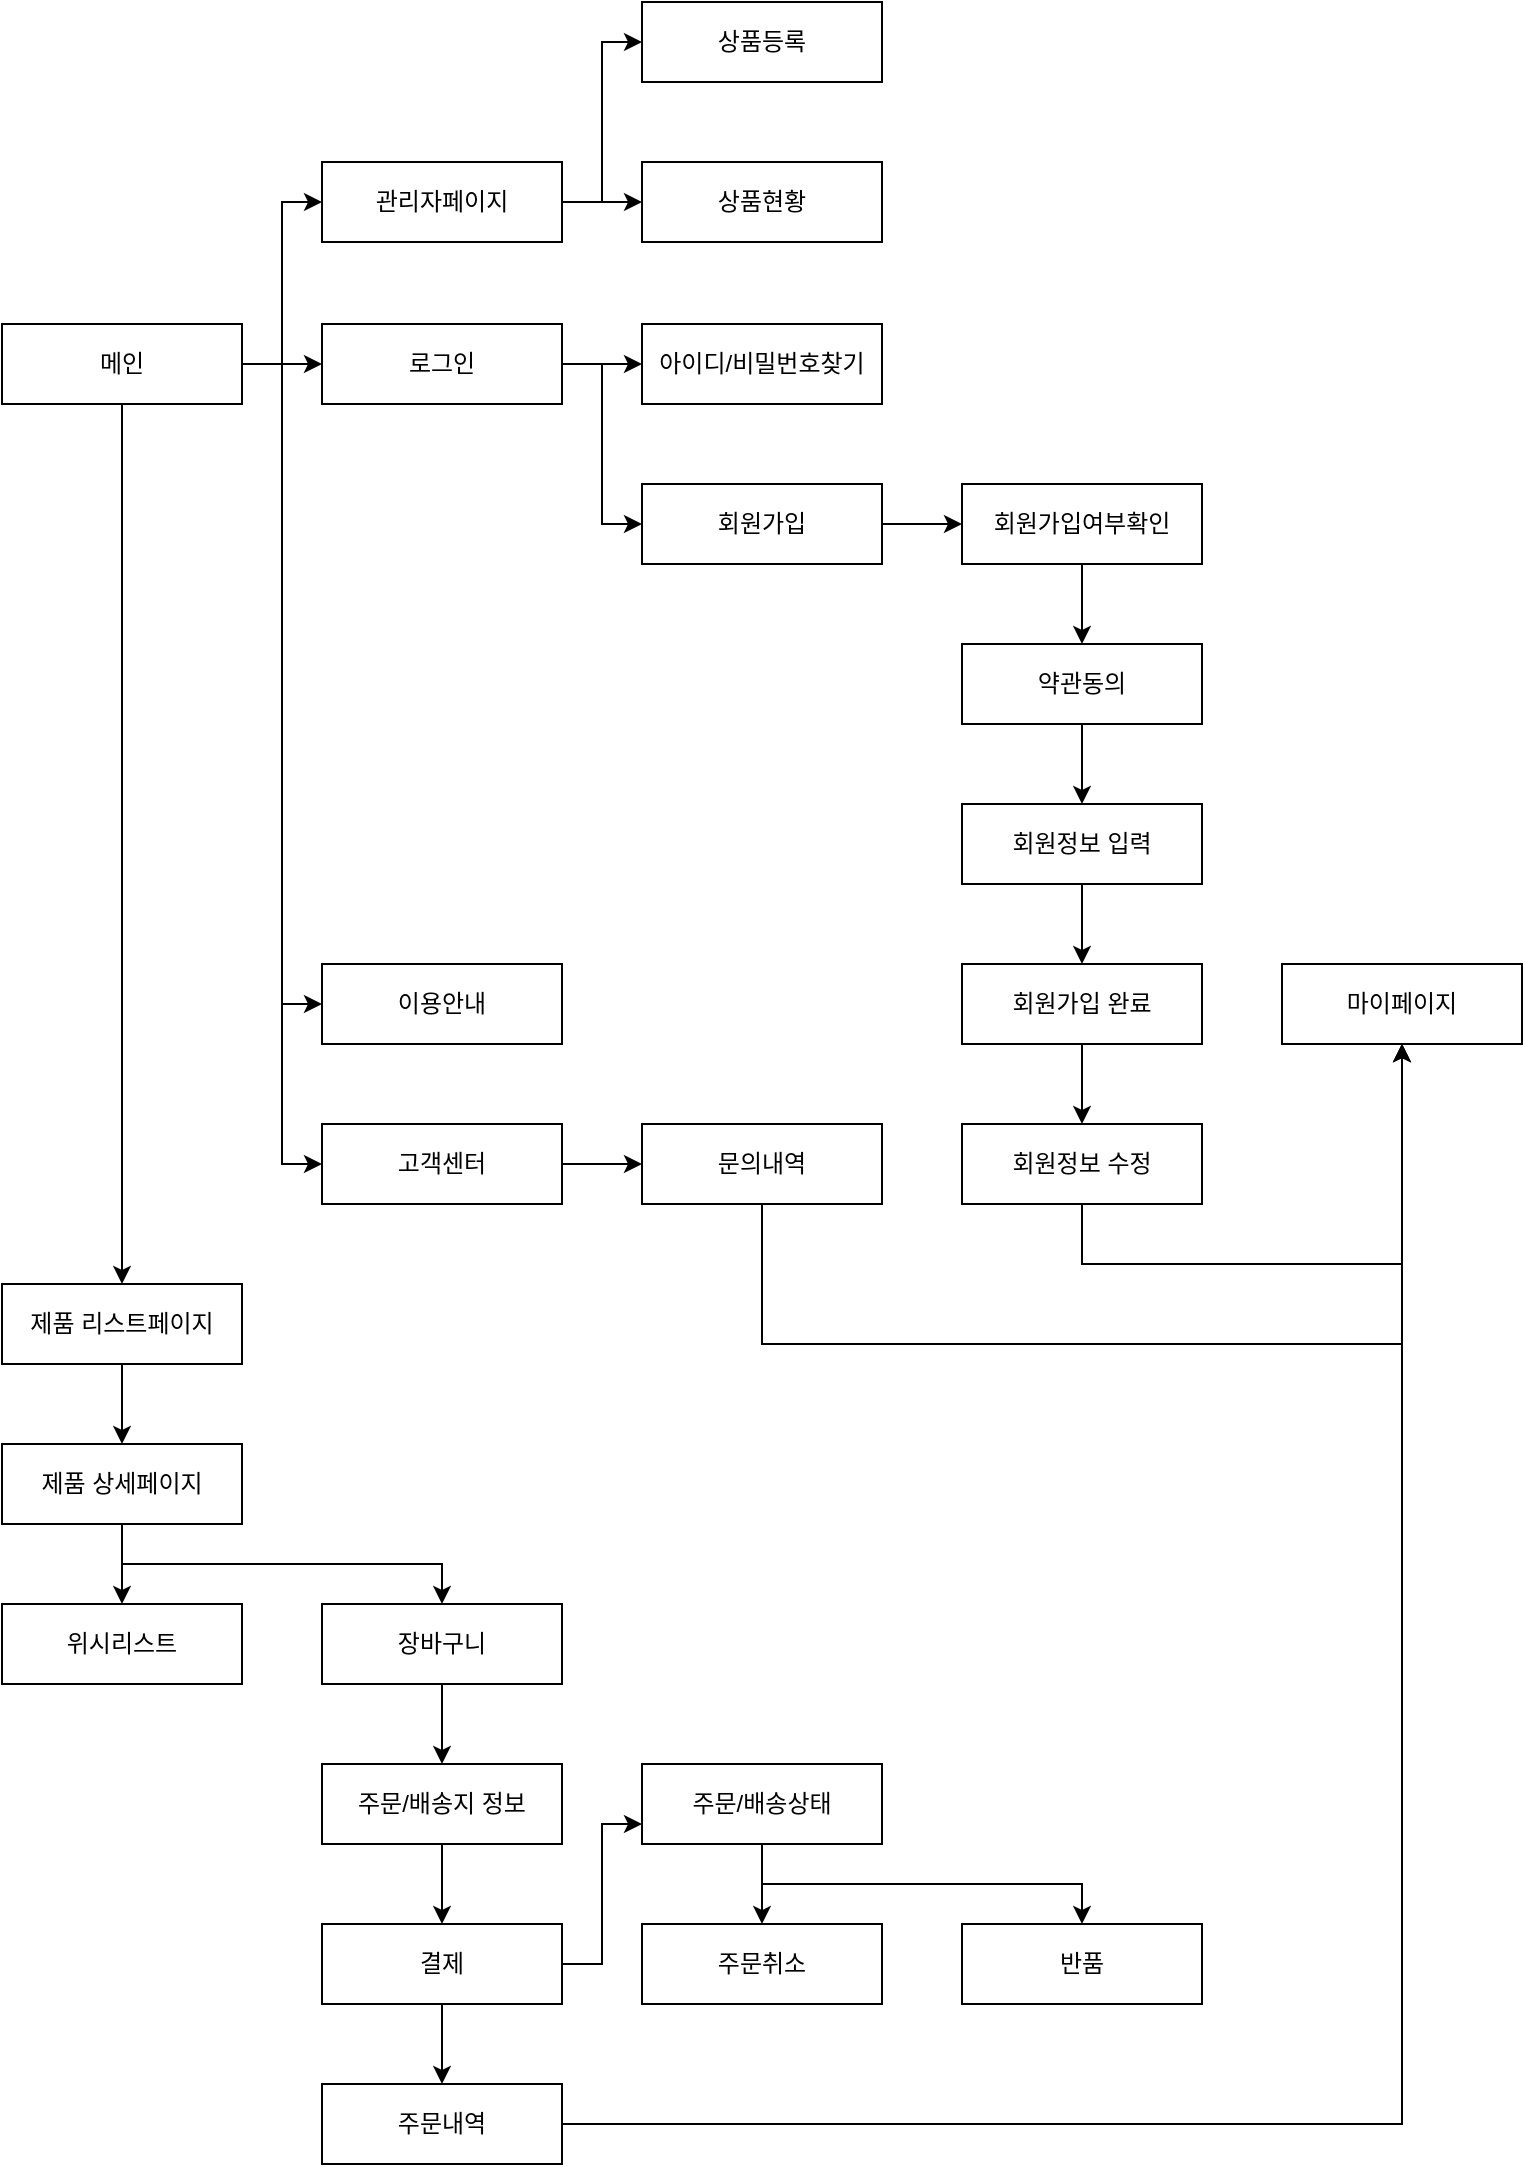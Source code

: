 <mxfile version="20.8.20" type="device"><diagram id="R2lEEEUBdFMjLlhIrx00" name="Page-1"><mxGraphModel dx="1434" dy="796" grid="1" gridSize="10" guides="1" tooltips="1" connect="1" arrows="1" fold="1" page="1" pageScale="1" pageWidth="900" pageHeight="1600" math="0" shadow="0" extFonts="Permanent Marker^https://fonts.googleapis.com/css?family=Permanent+Marker"><root><mxCell id="0"/><mxCell id="1" parent="0"/><mxCell id="5_QapoNnfV7fREi1OTES-15" style="edgeStyle=orthogonalEdgeStyle;rounded=0;orthogonalLoop=1;jettySize=auto;html=1;entryX=0;entryY=0.5;entryDx=0;entryDy=0;" edge="1" parent="1" source="5_QapoNnfV7fREi1OTES-2" target="5_QapoNnfV7fREi1OTES-3"><mxGeometry relative="1" as="geometry"/></mxCell><mxCell id="5_QapoNnfV7fREi1OTES-23" style="edgeStyle=orthogonalEdgeStyle;rounded=0;orthogonalLoop=1;jettySize=auto;html=1;entryX=0;entryY=0.5;entryDx=0;entryDy=0;" edge="1" parent="1" source="5_QapoNnfV7fREi1OTES-2" target="5_QapoNnfV7fREi1OTES-11"><mxGeometry relative="1" as="geometry"/></mxCell><mxCell id="5_QapoNnfV7fREi1OTES-24" style="edgeStyle=orthogonalEdgeStyle;rounded=0;orthogonalLoop=1;jettySize=auto;html=1;entryX=0;entryY=0.5;entryDx=0;entryDy=0;" edge="1" parent="1" source="5_QapoNnfV7fREi1OTES-2" target="5_QapoNnfV7fREi1OTES-12"><mxGeometry relative="1" as="geometry"/></mxCell><mxCell id="5_QapoNnfV7fREi1OTES-39" style="edgeStyle=orthogonalEdgeStyle;rounded=0;orthogonalLoop=1;jettySize=auto;html=1;" edge="1" parent="1" source="5_QapoNnfV7fREi1OTES-2" target="5_QapoNnfV7fREi1OTES-26"><mxGeometry relative="1" as="geometry"/></mxCell><mxCell id="5_QapoNnfV7fREi1OTES-55" style="edgeStyle=orthogonalEdgeStyle;rounded=0;orthogonalLoop=1;jettySize=auto;html=1;entryX=0;entryY=0.5;entryDx=0;entryDy=0;" edge="1" parent="1" source="5_QapoNnfV7fREi1OTES-2" target="5_QapoNnfV7fREi1OTES-52"><mxGeometry relative="1" as="geometry"/></mxCell><mxCell id="5_QapoNnfV7fREi1OTES-2" value="메인" style="rounded=0;whiteSpace=wrap;html=1;" vertex="1" parent="1"><mxGeometry x="40" y="161" width="120" height="40" as="geometry"/></mxCell><mxCell id="5_QapoNnfV7fREi1OTES-16" style="edgeStyle=orthogonalEdgeStyle;rounded=0;orthogonalLoop=1;jettySize=auto;html=1;entryX=0;entryY=0.5;entryDx=0;entryDy=0;" edge="1" parent="1" source="5_QapoNnfV7fREi1OTES-3" target="5_QapoNnfV7fREi1OTES-4"><mxGeometry relative="1" as="geometry"/></mxCell><mxCell id="5_QapoNnfV7fREi1OTES-17" style="edgeStyle=orthogonalEdgeStyle;rounded=0;orthogonalLoop=1;jettySize=auto;html=1;entryX=0;entryY=0.5;entryDx=0;entryDy=0;" edge="1" parent="1" source="5_QapoNnfV7fREi1OTES-3" target="5_QapoNnfV7fREi1OTES-5"><mxGeometry relative="1" as="geometry"/></mxCell><mxCell id="5_QapoNnfV7fREi1OTES-3" value="로그인" style="rounded=0;whiteSpace=wrap;html=1;" vertex="1" parent="1"><mxGeometry x="200" y="161" width="120" height="40" as="geometry"/></mxCell><mxCell id="5_QapoNnfV7fREi1OTES-4" value="아이디/비밀번호찾기" style="rounded=0;whiteSpace=wrap;html=1;" vertex="1" parent="1"><mxGeometry x="360" y="161" width="120" height="40" as="geometry"/></mxCell><mxCell id="5_QapoNnfV7fREi1OTES-18" style="edgeStyle=orthogonalEdgeStyle;rounded=0;orthogonalLoop=1;jettySize=auto;html=1;entryX=0;entryY=0.5;entryDx=0;entryDy=0;" edge="1" parent="1" source="5_QapoNnfV7fREi1OTES-5" target="5_QapoNnfV7fREi1OTES-6"><mxGeometry relative="1" as="geometry"/></mxCell><mxCell id="5_QapoNnfV7fREi1OTES-5" value="회원가입" style="rounded=0;whiteSpace=wrap;html=1;" vertex="1" parent="1"><mxGeometry x="360" y="241" width="120" height="40" as="geometry"/></mxCell><mxCell id="5_QapoNnfV7fREi1OTES-19" style="edgeStyle=orthogonalEdgeStyle;rounded=0;orthogonalLoop=1;jettySize=auto;html=1;entryX=0.5;entryY=0;entryDx=0;entryDy=0;" edge="1" parent="1" source="5_QapoNnfV7fREi1OTES-6" target="5_QapoNnfV7fREi1OTES-7"><mxGeometry relative="1" as="geometry"/></mxCell><mxCell id="5_QapoNnfV7fREi1OTES-6" value="회원가입여부확인" style="rounded=0;whiteSpace=wrap;html=1;" vertex="1" parent="1"><mxGeometry x="520" y="241" width="120" height="40" as="geometry"/></mxCell><mxCell id="5_QapoNnfV7fREi1OTES-20" style="edgeStyle=orthogonalEdgeStyle;rounded=0;orthogonalLoop=1;jettySize=auto;html=1;entryX=0.5;entryY=0;entryDx=0;entryDy=0;" edge="1" parent="1" source="5_QapoNnfV7fREi1OTES-7" target="5_QapoNnfV7fREi1OTES-8"><mxGeometry relative="1" as="geometry"/></mxCell><mxCell id="5_QapoNnfV7fREi1OTES-7" value="약관동의" style="rounded=0;whiteSpace=wrap;html=1;" vertex="1" parent="1"><mxGeometry x="520" y="321" width="120" height="40" as="geometry"/></mxCell><mxCell id="5_QapoNnfV7fREi1OTES-21" style="edgeStyle=orthogonalEdgeStyle;rounded=0;orthogonalLoop=1;jettySize=auto;html=1;entryX=0.5;entryY=0;entryDx=0;entryDy=0;" edge="1" parent="1" source="5_QapoNnfV7fREi1OTES-8" target="5_QapoNnfV7fREi1OTES-9"><mxGeometry relative="1" as="geometry"/></mxCell><mxCell id="5_QapoNnfV7fREi1OTES-8" value="회원정보 입력" style="rounded=0;whiteSpace=wrap;html=1;" vertex="1" parent="1"><mxGeometry x="520" y="401" width="120" height="40" as="geometry"/></mxCell><mxCell id="5_QapoNnfV7fREi1OTES-22" style="edgeStyle=orthogonalEdgeStyle;rounded=0;orthogonalLoop=1;jettySize=auto;html=1;entryX=0.5;entryY=0;entryDx=0;entryDy=0;" edge="1" parent="1" source="5_QapoNnfV7fREi1OTES-9" target="5_QapoNnfV7fREi1OTES-10"><mxGeometry relative="1" as="geometry"/></mxCell><mxCell id="5_QapoNnfV7fREi1OTES-9" value="회원가입 완료" style="rounded=0;whiteSpace=wrap;html=1;" vertex="1" parent="1"><mxGeometry x="520" y="481" width="120" height="40" as="geometry"/></mxCell><mxCell id="5_QapoNnfV7fREi1OTES-37" style="edgeStyle=orthogonalEdgeStyle;rounded=0;orthogonalLoop=1;jettySize=auto;html=1;entryX=0.5;entryY=1;entryDx=0;entryDy=0;" edge="1" parent="1" source="5_QapoNnfV7fREi1OTES-10" target="5_QapoNnfV7fREi1OTES-36"><mxGeometry relative="1" as="geometry"><Array as="points"><mxPoint x="580" y="631"/><mxPoint x="740" y="631"/></Array></mxGeometry></mxCell><mxCell id="5_QapoNnfV7fREi1OTES-10" value="회원정보 수정" style="rounded=0;whiteSpace=wrap;html=1;" vertex="1" parent="1"><mxGeometry x="520" y="561" width="120" height="40" as="geometry"/></mxCell><mxCell id="5_QapoNnfV7fREi1OTES-11" value="이용안내" style="rounded=0;whiteSpace=wrap;html=1;" vertex="1" parent="1"><mxGeometry x="200" y="481" width="120" height="40" as="geometry"/></mxCell><mxCell id="5_QapoNnfV7fREi1OTES-25" style="edgeStyle=orthogonalEdgeStyle;rounded=0;orthogonalLoop=1;jettySize=auto;html=1;entryX=0;entryY=0.5;entryDx=0;entryDy=0;" edge="1" parent="1" source="5_QapoNnfV7fREi1OTES-12" target="5_QapoNnfV7fREi1OTES-13"><mxGeometry relative="1" as="geometry"/></mxCell><mxCell id="5_QapoNnfV7fREi1OTES-12" value="고객센터" style="rounded=0;whiteSpace=wrap;html=1;" vertex="1" parent="1"><mxGeometry x="200" y="561" width="120" height="40" as="geometry"/></mxCell><mxCell id="5_QapoNnfV7fREi1OTES-38" style="edgeStyle=orthogonalEdgeStyle;rounded=0;orthogonalLoop=1;jettySize=auto;html=1;entryX=0.5;entryY=1;entryDx=0;entryDy=0;" edge="1" parent="1" source="5_QapoNnfV7fREi1OTES-13" target="5_QapoNnfV7fREi1OTES-36"><mxGeometry relative="1" as="geometry"><Array as="points"><mxPoint x="420" y="671"/><mxPoint x="740" y="671"/></Array></mxGeometry></mxCell><mxCell id="5_QapoNnfV7fREi1OTES-13" value="문의내역" style="rounded=0;whiteSpace=wrap;html=1;" vertex="1" parent="1"><mxGeometry x="360" y="561" width="120" height="40" as="geometry"/></mxCell><mxCell id="5_QapoNnfV7fREi1OTES-40" style="edgeStyle=orthogonalEdgeStyle;rounded=0;orthogonalLoop=1;jettySize=auto;html=1;entryX=0.5;entryY=0;entryDx=0;entryDy=0;" edge="1" parent="1" source="5_QapoNnfV7fREi1OTES-26" target="5_QapoNnfV7fREi1OTES-27"><mxGeometry relative="1" as="geometry"/></mxCell><mxCell id="5_QapoNnfV7fREi1OTES-26" value="제품 리스트페이지" style="rounded=0;whiteSpace=wrap;html=1;" vertex="1" parent="1"><mxGeometry x="40" y="641" width="120" height="40" as="geometry"/></mxCell><mxCell id="5_QapoNnfV7fREi1OTES-41" style="edgeStyle=orthogonalEdgeStyle;rounded=0;orthogonalLoop=1;jettySize=auto;html=1;entryX=0.5;entryY=0;entryDx=0;entryDy=0;" edge="1" parent="1" source="5_QapoNnfV7fREi1OTES-27" target="5_QapoNnfV7fREi1OTES-28"><mxGeometry relative="1" as="geometry"/></mxCell><mxCell id="5_QapoNnfV7fREi1OTES-43" style="edgeStyle=orthogonalEdgeStyle;rounded=0;orthogonalLoop=1;jettySize=auto;html=1;" edge="1" parent="1" source="5_QapoNnfV7fREi1OTES-27" target="5_QapoNnfV7fREi1OTES-29"><mxGeometry relative="1" as="geometry"><Array as="points"><mxPoint x="100" y="781"/><mxPoint x="260" y="781"/></Array></mxGeometry></mxCell><mxCell id="5_QapoNnfV7fREi1OTES-27" value="제품 상세페이지" style="rounded=0;whiteSpace=wrap;html=1;" vertex="1" parent="1"><mxGeometry x="40" y="721" width="120" height="40" as="geometry"/></mxCell><mxCell id="5_QapoNnfV7fREi1OTES-28" value="위시리스트" style="rounded=0;whiteSpace=wrap;html=1;" vertex="1" parent="1"><mxGeometry x="40" y="801" width="120" height="40" as="geometry"/></mxCell><mxCell id="5_QapoNnfV7fREi1OTES-44" style="edgeStyle=orthogonalEdgeStyle;rounded=0;orthogonalLoop=1;jettySize=auto;html=1;entryX=0.5;entryY=0;entryDx=0;entryDy=0;" edge="1" parent="1" source="5_QapoNnfV7fREi1OTES-29" target="5_QapoNnfV7fREi1OTES-30"><mxGeometry relative="1" as="geometry"/></mxCell><mxCell id="5_QapoNnfV7fREi1OTES-29" value="장바구니" style="rounded=0;whiteSpace=wrap;html=1;" vertex="1" parent="1"><mxGeometry x="200" y="801" width="120" height="40" as="geometry"/></mxCell><mxCell id="5_QapoNnfV7fREi1OTES-45" style="edgeStyle=orthogonalEdgeStyle;rounded=0;orthogonalLoop=1;jettySize=auto;html=1;entryX=0.5;entryY=0;entryDx=0;entryDy=0;" edge="1" parent="1" source="5_QapoNnfV7fREi1OTES-30" target="5_QapoNnfV7fREi1OTES-31"><mxGeometry relative="1" as="geometry"/></mxCell><mxCell id="5_QapoNnfV7fREi1OTES-30" value="주문/배송지 정보" style="rounded=0;whiteSpace=wrap;html=1;" vertex="1" parent="1"><mxGeometry x="200" y="881" width="120" height="40" as="geometry"/></mxCell><mxCell id="5_QapoNnfV7fREi1OTES-46" style="edgeStyle=orthogonalEdgeStyle;rounded=0;orthogonalLoop=1;jettySize=auto;html=1;entryX=0.5;entryY=0;entryDx=0;entryDy=0;" edge="1" parent="1" source="5_QapoNnfV7fREi1OTES-31" target="5_QapoNnfV7fREi1OTES-32"><mxGeometry relative="1" as="geometry"/></mxCell><mxCell id="5_QapoNnfV7fREi1OTES-47" style="edgeStyle=orthogonalEdgeStyle;rounded=0;orthogonalLoop=1;jettySize=auto;html=1;entryX=0;entryY=0.75;entryDx=0;entryDy=0;" edge="1" parent="1" source="5_QapoNnfV7fREi1OTES-31" target="5_QapoNnfV7fREi1OTES-33"><mxGeometry relative="1" as="geometry"/></mxCell><mxCell id="5_QapoNnfV7fREi1OTES-31" value="결제" style="rounded=0;whiteSpace=wrap;html=1;" vertex="1" parent="1"><mxGeometry x="200" y="961" width="120" height="40" as="geometry"/></mxCell><mxCell id="5_QapoNnfV7fREi1OTES-50" style="edgeStyle=orthogonalEdgeStyle;rounded=0;orthogonalLoop=1;jettySize=auto;html=1;entryX=0.5;entryY=1;entryDx=0;entryDy=0;" edge="1" parent="1" source="5_QapoNnfV7fREi1OTES-32" target="5_QapoNnfV7fREi1OTES-36"><mxGeometry relative="1" as="geometry"/></mxCell><mxCell id="5_QapoNnfV7fREi1OTES-32" value="주문내역" style="rounded=0;whiteSpace=wrap;html=1;" vertex="1" parent="1"><mxGeometry x="200" y="1041" width="120" height="40" as="geometry"/></mxCell><mxCell id="5_QapoNnfV7fREi1OTES-48" style="edgeStyle=orthogonalEdgeStyle;rounded=0;orthogonalLoop=1;jettySize=auto;html=1;entryX=0.5;entryY=0;entryDx=0;entryDy=0;" edge="1" parent="1" source="5_QapoNnfV7fREi1OTES-33" target="5_QapoNnfV7fREi1OTES-34"><mxGeometry relative="1" as="geometry"/></mxCell><mxCell id="5_QapoNnfV7fREi1OTES-49" style="edgeStyle=orthogonalEdgeStyle;rounded=0;orthogonalLoop=1;jettySize=auto;html=1;entryX=0.5;entryY=0;entryDx=0;entryDy=0;" edge="1" parent="1" source="5_QapoNnfV7fREi1OTES-33" target="5_QapoNnfV7fREi1OTES-35"><mxGeometry relative="1" as="geometry"><Array as="points"><mxPoint x="420" y="941"/><mxPoint x="580" y="941"/></Array></mxGeometry></mxCell><mxCell id="5_QapoNnfV7fREi1OTES-33" value="주문/배송상태" style="rounded=0;whiteSpace=wrap;html=1;" vertex="1" parent="1"><mxGeometry x="360" y="881" width="120" height="40" as="geometry"/></mxCell><mxCell id="5_QapoNnfV7fREi1OTES-34" value="주문취소" style="rounded=0;whiteSpace=wrap;html=1;" vertex="1" parent="1"><mxGeometry x="360" y="961" width="120" height="40" as="geometry"/></mxCell><mxCell id="5_QapoNnfV7fREi1OTES-35" value="반품" style="rounded=0;whiteSpace=wrap;html=1;" vertex="1" parent="1"><mxGeometry x="520" y="961" width="120" height="40" as="geometry"/></mxCell><mxCell id="5_QapoNnfV7fREi1OTES-36" value="마이페이지" style="rounded=0;whiteSpace=wrap;html=1;" vertex="1" parent="1"><mxGeometry x="680" y="481" width="120" height="40" as="geometry"/></mxCell><mxCell id="5_QapoNnfV7fREi1OTES-56" style="edgeStyle=orthogonalEdgeStyle;rounded=0;orthogonalLoop=1;jettySize=auto;html=1;entryX=0;entryY=0.5;entryDx=0;entryDy=0;" edge="1" parent="1" source="5_QapoNnfV7fREi1OTES-52" target="5_QapoNnfV7fREi1OTES-53"><mxGeometry relative="1" as="geometry"/></mxCell><mxCell id="5_QapoNnfV7fREi1OTES-57" style="edgeStyle=orthogonalEdgeStyle;rounded=0;orthogonalLoop=1;jettySize=auto;html=1;entryX=0;entryY=0.5;entryDx=0;entryDy=0;" edge="1" parent="1" source="5_QapoNnfV7fREi1OTES-52" target="5_QapoNnfV7fREi1OTES-54"><mxGeometry relative="1" as="geometry"/></mxCell><mxCell id="5_QapoNnfV7fREi1OTES-52" value="관리자페이지" style="rounded=0;whiteSpace=wrap;html=1;" vertex="1" parent="1"><mxGeometry x="200" y="80" width="120" height="40" as="geometry"/></mxCell><mxCell id="5_QapoNnfV7fREi1OTES-53" value="상품현황" style="rounded=0;whiteSpace=wrap;html=1;" vertex="1" parent="1"><mxGeometry x="360" y="80" width="120" height="40" as="geometry"/></mxCell><mxCell id="5_QapoNnfV7fREi1OTES-54" value="상품등록" style="rounded=0;whiteSpace=wrap;html=1;" vertex="1" parent="1"><mxGeometry x="360" width="120" height="40" as="geometry"/></mxCell></root></mxGraphModel></diagram></mxfile>